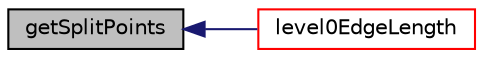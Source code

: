 digraph "getSplitPoints"
{
  bgcolor="transparent";
  edge [fontname="Helvetica",fontsize="10",labelfontname="Helvetica",labelfontsize="10"];
  node [fontname="Helvetica",fontsize="10",shape=record];
  rankdir="LR";
  Node6812 [label="getSplitPoints",height=0.2,width=0.4,color="black", fillcolor="grey75", style="filled", fontcolor="black"];
  Node6812 -> Node6813 [dir="back",color="midnightblue",fontsize="10",style="solid",fontname="Helvetica"];
  Node6813 [label="level0EdgeLength",height=0.2,width=0.4,color="red",URL="$a22413.html#a5038ef57fdb5e24db3472bc037c5a270",tooltip="Typical edge length between unrefined points. "];
}
